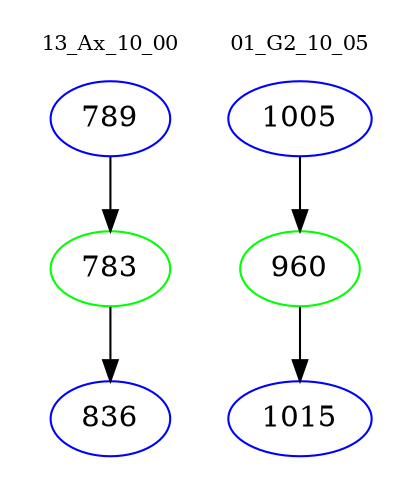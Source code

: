 digraph{
subgraph cluster_0 {
color = white
label = "13_Ax_10_00";
fontsize=10;
T0_789 [label="789", color="blue"]
T0_789 -> T0_783 [color="black"]
T0_783 [label="783", color="green"]
T0_783 -> T0_836 [color="black"]
T0_836 [label="836", color="blue"]
}
subgraph cluster_1 {
color = white
label = "01_G2_10_05";
fontsize=10;
T1_1005 [label="1005", color="blue"]
T1_1005 -> T1_960 [color="black"]
T1_960 [label="960", color="green"]
T1_960 -> T1_1015 [color="black"]
T1_1015 [label="1015", color="blue"]
}
}
